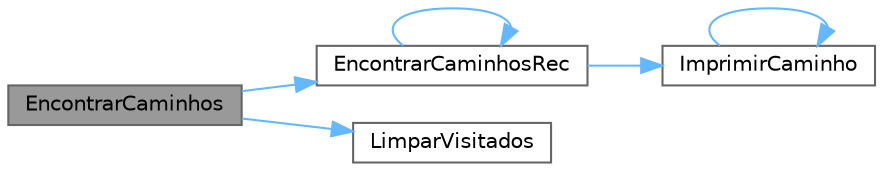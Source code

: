 digraph "EncontrarCaminhos"
{
 // LATEX_PDF_SIZE
  bgcolor="transparent";
  edge [fontname=Helvetica,fontsize=10,labelfontname=Helvetica,labelfontsize=10];
  node [fontname=Helvetica,fontsize=10,shape=box,height=0.2,width=0.4];
  rankdir="LR";
  Node1 [id="Node000001",label="EncontrarCaminhos",height=0.2,width=0.4,color="gray40", fillcolor="grey60", style="filled", fontcolor="black",tooltip="Encontra todos os caminhos entre duas antenas."];
  Node1 -> Node2 [id="edge1_Node000001_Node000002",color="steelblue1",style="solid",tooltip=" "];
  Node2 [id="Node000002",label="EncontrarCaminhosRec",height=0.2,width=0.4,color="grey40", fillcolor="white", style="filled",URL="$funcoes_8c.html#ad9874eb4dbfb03f03ba564fa0f63f62b",tooltip="Função auxiliar recursiva para encontrar caminhos."];
  Node2 -> Node2 [id="edge2_Node000002_Node000002",color="steelblue1",style="solid",tooltip=" "];
  Node2 -> Node3 [id="edge3_Node000002_Node000003",color="steelblue1",style="solid",tooltip=" "];
  Node3 [id="Node000003",label="ImprimirCaminho",height=0.2,width=0.4,color="grey40", fillcolor="white", style="filled",URL="$funcoes_8c.html#a79524d837e8144f10b2b339a07279d69",tooltip="Função auxiliar para imprimir um caminho."];
  Node3 -> Node3 [id="edge4_Node000003_Node000003",color="steelblue1",style="solid",tooltip=" "];
  Node1 -> Node4 [id="edge5_Node000001_Node000004",color="steelblue1",style="solid",tooltip=" "];
  Node4 [id="Node000004",label="LimparVisitados",height=0.2,width=0.4,color="grey40", fillcolor="white", style="filled",URL="$funcoes_8c.html#a5f4ca7899307299d713da05e73505b69",tooltip="Reinicia os marcadores de visita das antenas."];
}
